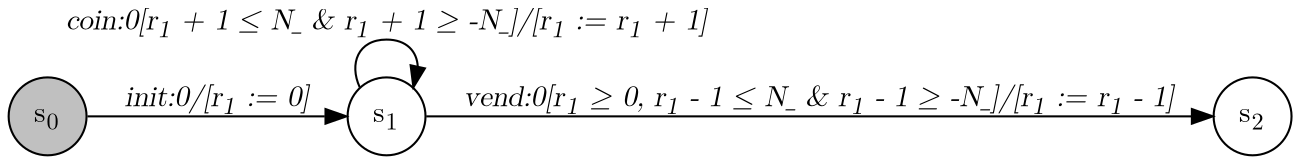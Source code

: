 digraph Coin_Choc_Broken{
    graph [rankdir="LR", fontname="Latin Modern Math"];
    node [color="black", fillcolor="white", shape="circle", style="filled", fontname="Latin Modern Math"];
    edge [fontname="Latin Modern Math"];

    s0[fillcolor="gray", label=<s<sub>0</sub>>];
    s1[label=<s<sub>1</sub>>];
    s2[label=<s<sub>2</sub>>];

    s0->s1[label=<<i>init:0/&#91;r<sub>1</sub> := 0&#93;</i>>];
    s1->s1[label=<<i>coin:0&#91;r<sub>1</sub> + 1 &le; N_ &amp; r<sub>1</sub> + 1 &ge; -N_&#93;/&#91;r<sub>1</sub> := r<sub>1</sub> + 1&#93;</i>>];
    s1->s2[label=<<i>vend:0&#91;r<sub>1</sub> &ge; 0, r<sub>1</sub> - 1 &le; N_ &amp; r<sub>1</sub> - 1 &ge; -N_&#93;/&#91;r<sub>1</sub> := r<sub>1</sub> - 1&#93;</i>>];
}
